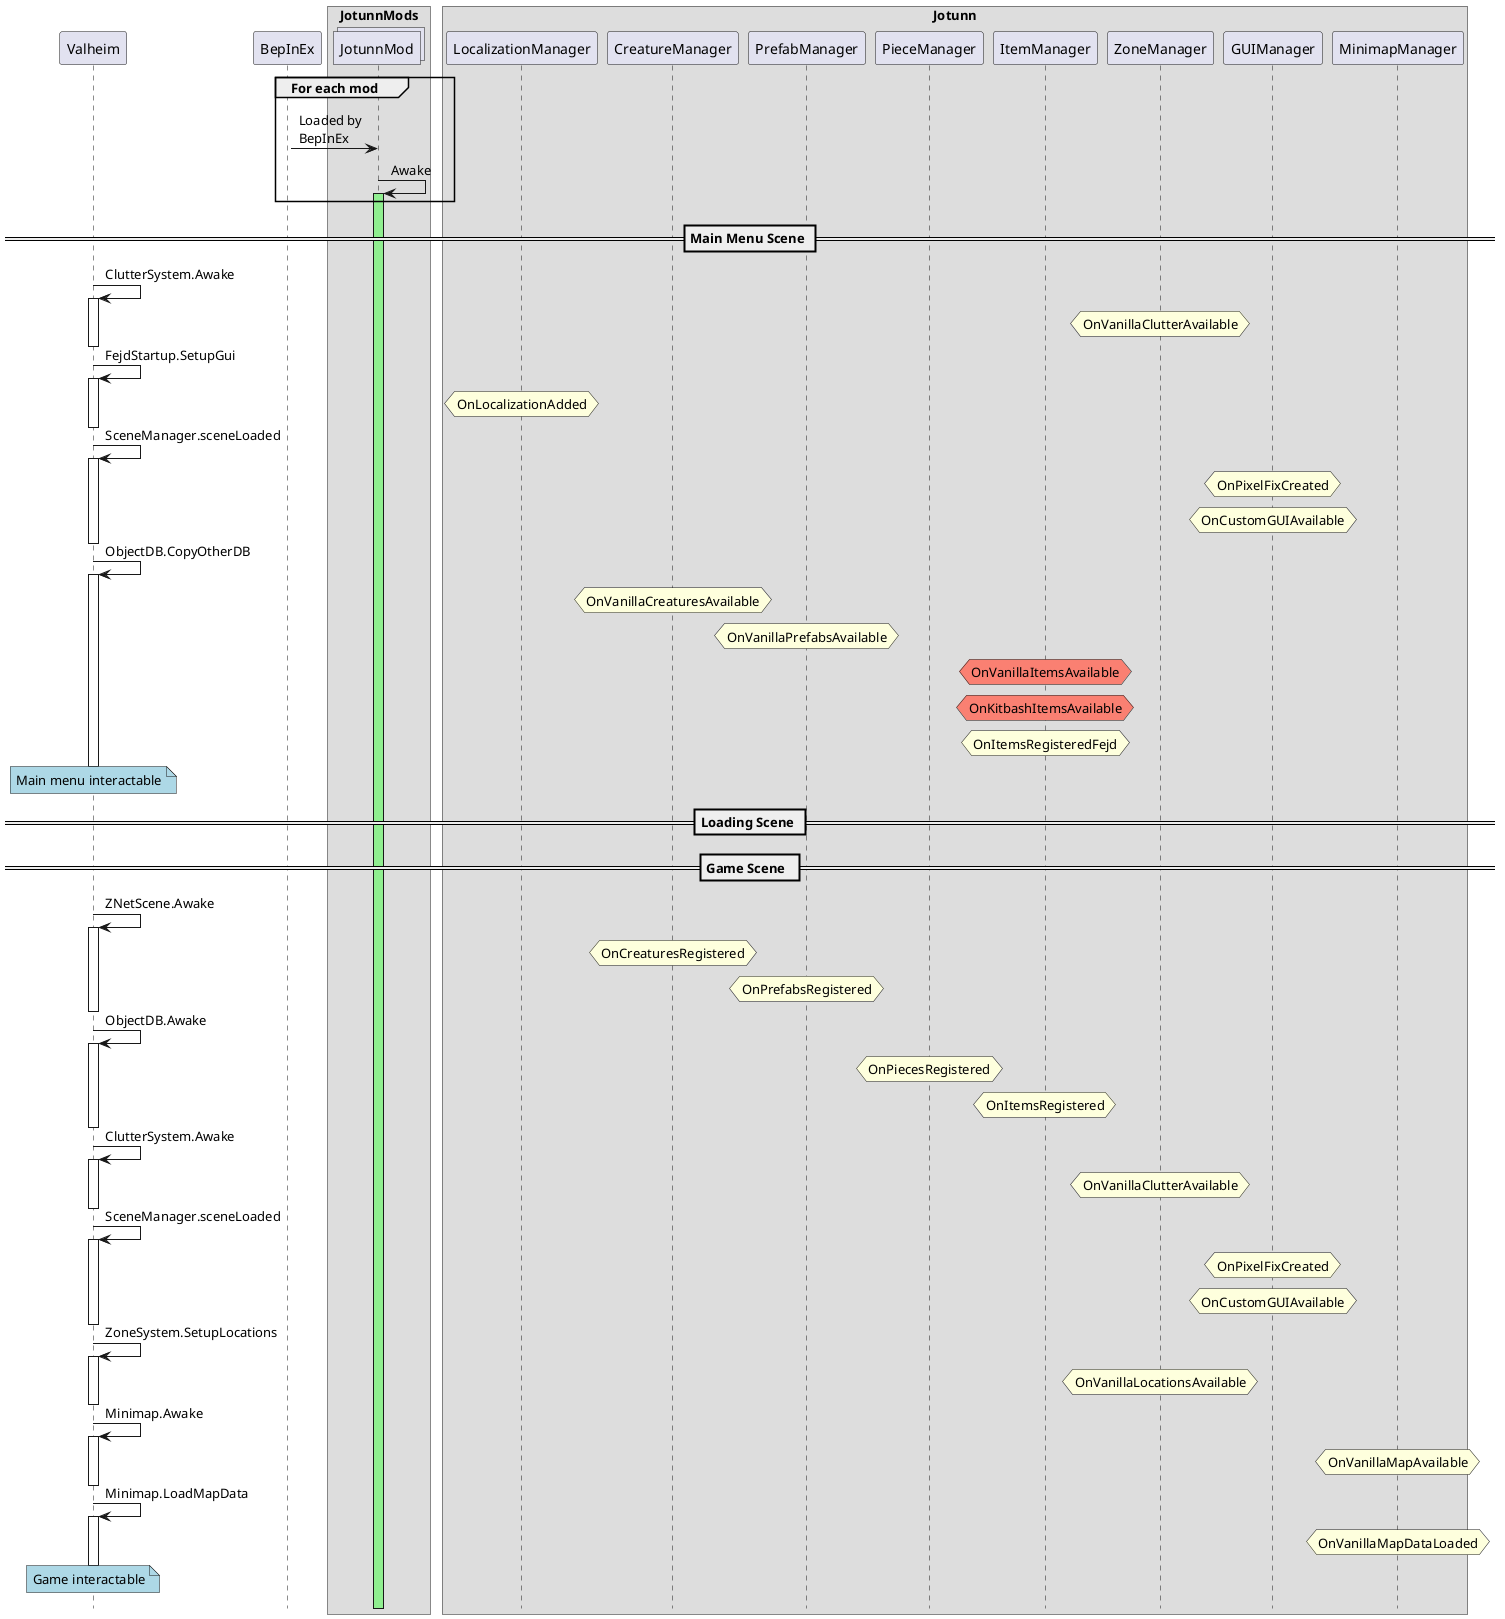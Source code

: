 ﻿@startuml
'' flow
!pragma teoz true
hide footbox

participant Valheim
participant BepInEx

box JotunnMods
    collections JotunnMod
end box

box Jotunn
    participant LocalizationManager
    participant CreatureManager
    participant PrefabManager
    participant PieceManager
    participant ItemManager
    participant ZoneManager
    participant GUIManager
    participant MinimapManager
end box

group For each mod
    ?->JotunnMod **: Loaded by\nBepInEx
    JotunnMod -> JotunnMod ++ #lightgreen: Awake
end group

== Main Menu Scene ==

Valheim -> Valheim++: ClutterSystem.Awake
    hnote over ZoneManager: OnVanillaClutterAvailable
deactivate Valheim

Valheim -> Valheim++: FejdStartup.SetupGui
    hnote over LocalizationManager: OnLocalizationAdded
deactivate Valheim

Valheim -> Valheim++: SceneManager.sceneLoaded
    hnote over GUIManager: OnPixelFixCreated
    hnote over GUIManager: OnCustomGUIAvailable
deactivate Valheim

Valheim -> Valheim++: ObjectDB.CopyOtherDB
    hnote over CreatureManager : OnVanillaCreaturesAvailable
    hnote over PrefabManager: OnVanillaPrefabsAvailable 
    hnote over ItemManager #salmon: OnVanillaItemsAvailable  
    hnote over ItemManager #salmon: OnKitbashItemsAvailable
    hnote over ItemManager: OnItemsRegisteredFejd
deactivate Valheim

note over Valheim #lightblue: Main menu interactable

== Loading Scene ==
== Game Scene  ==

Valheim -> Valheim ++: ZNetScene.Awake
    hnote over CreatureManager: OnCreaturesRegistered
    hnote over PrefabManager: OnPrefabsRegistered
deactivate Valheim

Valheim -> Valheim++ : ObjectDB.Awake
    hnote over PieceManager: OnPiecesRegistered
    hnote over ItemManager: OnItemsRegistered
deactivate Valheim 

Valheim -> Valheim++: ClutterSystem.Awake
    hnote over ZoneManager: OnVanillaClutterAvailable
deactivate Valheim

Valheim -> Valheim++: SceneManager.sceneLoaded
    hnote over GUIManager: OnPixelFixCreated
    hnote over GUIManager: OnCustomGUIAvailable
deactivate Valheim

Valheim -> Valheim ++: ZoneSystem.SetupLocations
    hnote over ZoneManager: OnVanillaLocationsAvailable
deactivate Valheim

Valheim -> Valheim ++: Minimap.Awake
    hnote over MinimapManager: OnVanillaMapAvailable
deactivate Valheim

Valheim -> Valheim ++: Minimap.LoadMapData
    hnote over MinimapManager: OnVanillaMapDataLoaded
deactivate Valheim
 
note over Valheim #lightblue: Game interactable
 
@enduml